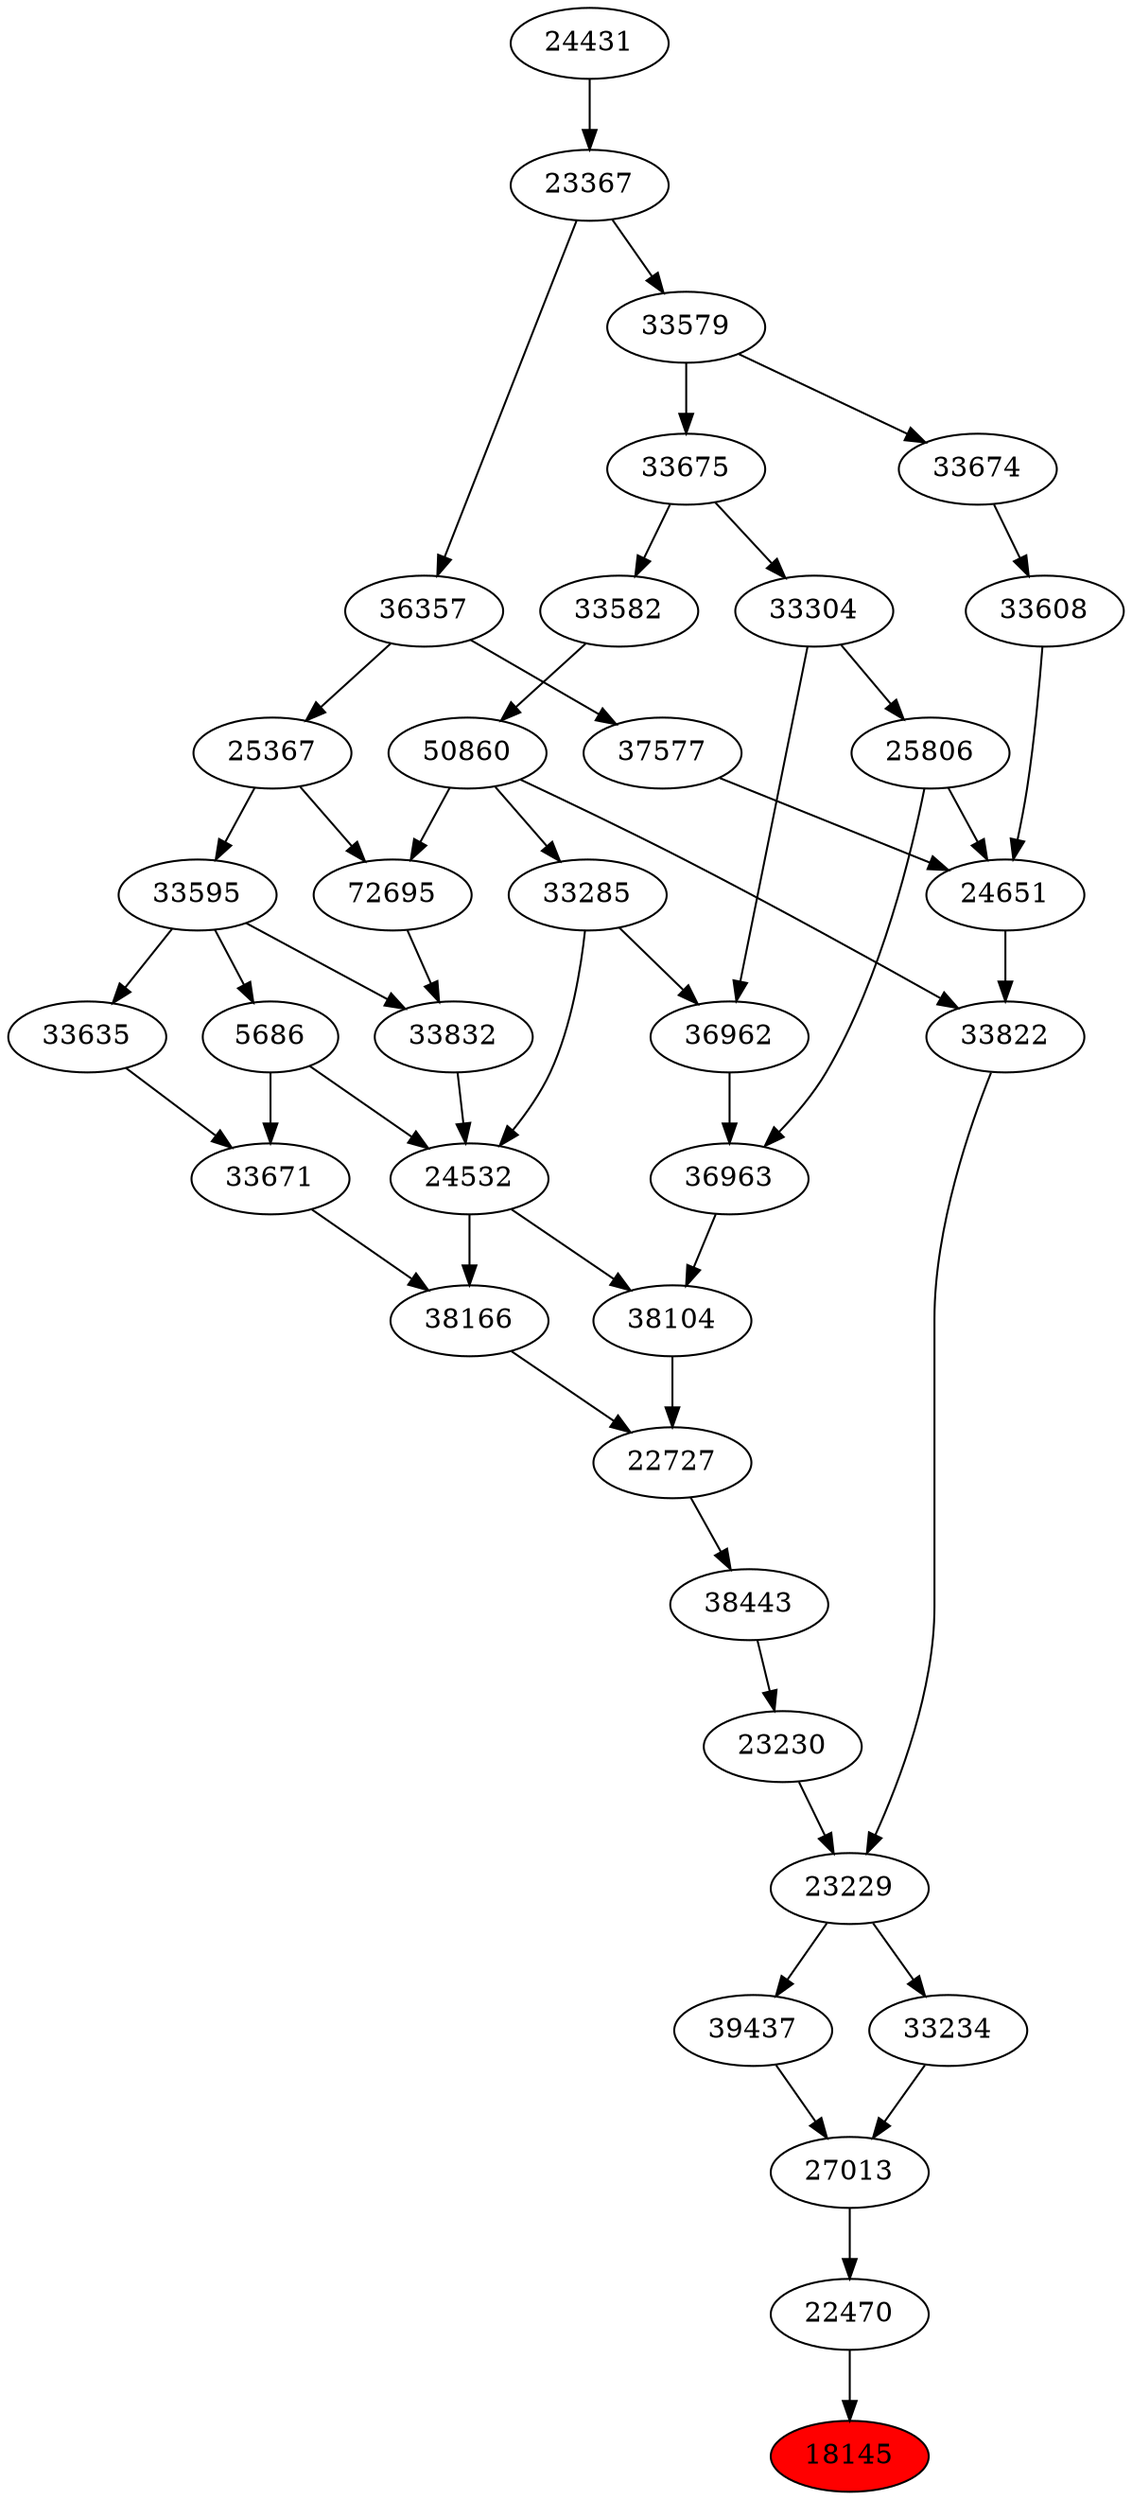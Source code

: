 strict digraph{ 
18145 [label="18145" fillcolor=red style=filled]
22470 -> 18145
22470 [label="22470"]
27013 -> 22470
27013 [label="27013"]
39437 -> 27013
33234 -> 27013
39437 [label="39437"]
23229 -> 39437
33234 [label="33234"]
23229 -> 33234
23229 [label="23229"]
23230 -> 23229
33822 -> 23229
23230 [label="23230"]
38443 -> 23230
33822 [label="33822"]
24651 -> 33822
50860 -> 33822
38443 [label="38443"]
22727 -> 38443
24651 [label="24651"]
25806 -> 24651
33608 -> 24651
37577 -> 24651
50860 [label="50860"]
33582 -> 50860
22727 [label="22727"]
38104 -> 22727
38166 -> 22727
25806 [label="25806"]
33304 -> 25806
33608 [label="33608"]
33674 -> 33608
37577 [label="37577"]
36357 -> 37577
33582 [label="33582"]
33675 -> 33582
38104 [label="38104"]
24532 -> 38104
36963 -> 38104
38166 [label="38166"]
24532 -> 38166
33671 -> 38166
33304 [label="33304"]
33675 -> 33304
33674 [label="33674"]
33579 -> 33674
36357 [label="36357"]
23367 -> 36357
33675 [label="33675"]
33579 -> 33675
24532 [label="24532"]
33285 -> 24532
5686 -> 24532
33832 -> 24532
36963 [label="36963"]
36962 -> 36963
25806 -> 36963
33671 [label="33671"]
5686 -> 33671
33635 -> 33671
33579 [label="33579"]
23367 -> 33579
23367 [label="23367"]
24431 -> 23367
33285 [label="33285"]
50860 -> 33285
5686 [label="5686"]
33595 -> 5686
33832 [label="33832"]
72695 -> 33832
33595 -> 33832
36962 [label="36962"]
33285 -> 36962
33304 -> 36962
33635 [label="33635"]
33595 -> 33635
24431 [label="24431"]
33595 [label="33595"]
25367 -> 33595
72695 [label="72695"]
50860 -> 72695
25367 -> 72695
25367 [label="25367"]
36357 -> 25367
}